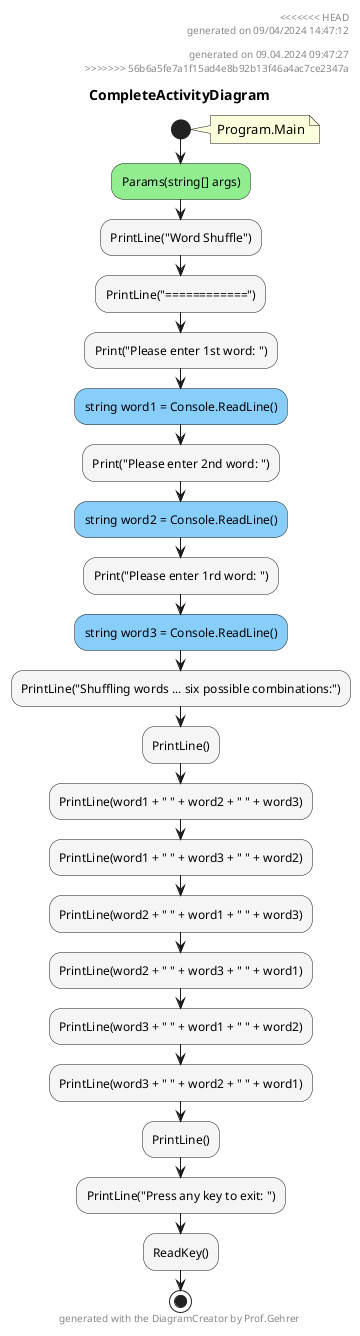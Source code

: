 @startuml CompleteActivityDiagram
header
<<<<<<< HEAD
generated on 09/04/2024 14:47:12
=======
generated on 09.04.2024 09:47:27
>>>>>>> 56b6a5fe7a1f15ad4e8b92b13f46a4ac7ce2347a
end header
title CompleteActivityDiagram
start
note right:  Program.Main
#LightGreen:Params(string[] args);
#WhiteSmoke:PrintLine("Word Shuffle");
#WhiteSmoke:PrintLine("============");
#WhiteSmoke:Print("Please enter 1st word: ");
#LightSkyBlue:string word1 = Console.ReadLine();
#WhiteSmoke:Print("Please enter 2nd word: ");
#LightSkyBlue:string word2 = Console.ReadLine();
#WhiteSmoke:Print("Please enter 1rd word: ");
#LightSkyBlue:string word3 = Console.ReadLine();
#WhiteSmoke:PrintLine("Shuffling words ... six possible combinations:");
#WhiteSmoke:PrintLine();
#WhiteSmoke:PrintLine(word1 + " " + word2 + " " + word3);
#WhiteSmoke:PrintLine(word1 + " " + word3 + " " + word2);
#WhiteSmoke:PrintLine(word2 + " " + word1 + " " + word3);
#WhiteSmoke:PrintLine(word2 + " " + word3 + " " + word1);
#WhiteSmoke:PrintLine(word3 + " " + word1 + " " + word2);
#WhiteSmoke:PrintLine(word3 + " " + word2 + " " + word1);
#WhiteSmoke:PrintLine();
#WhiteSmoke:PrintLine("Press any key to exit: ");
#WhiteSmoke:ReadKey();
stop
footer
generated with the DiagramCreator by Prof.Gehrer
end footer
@enduml
